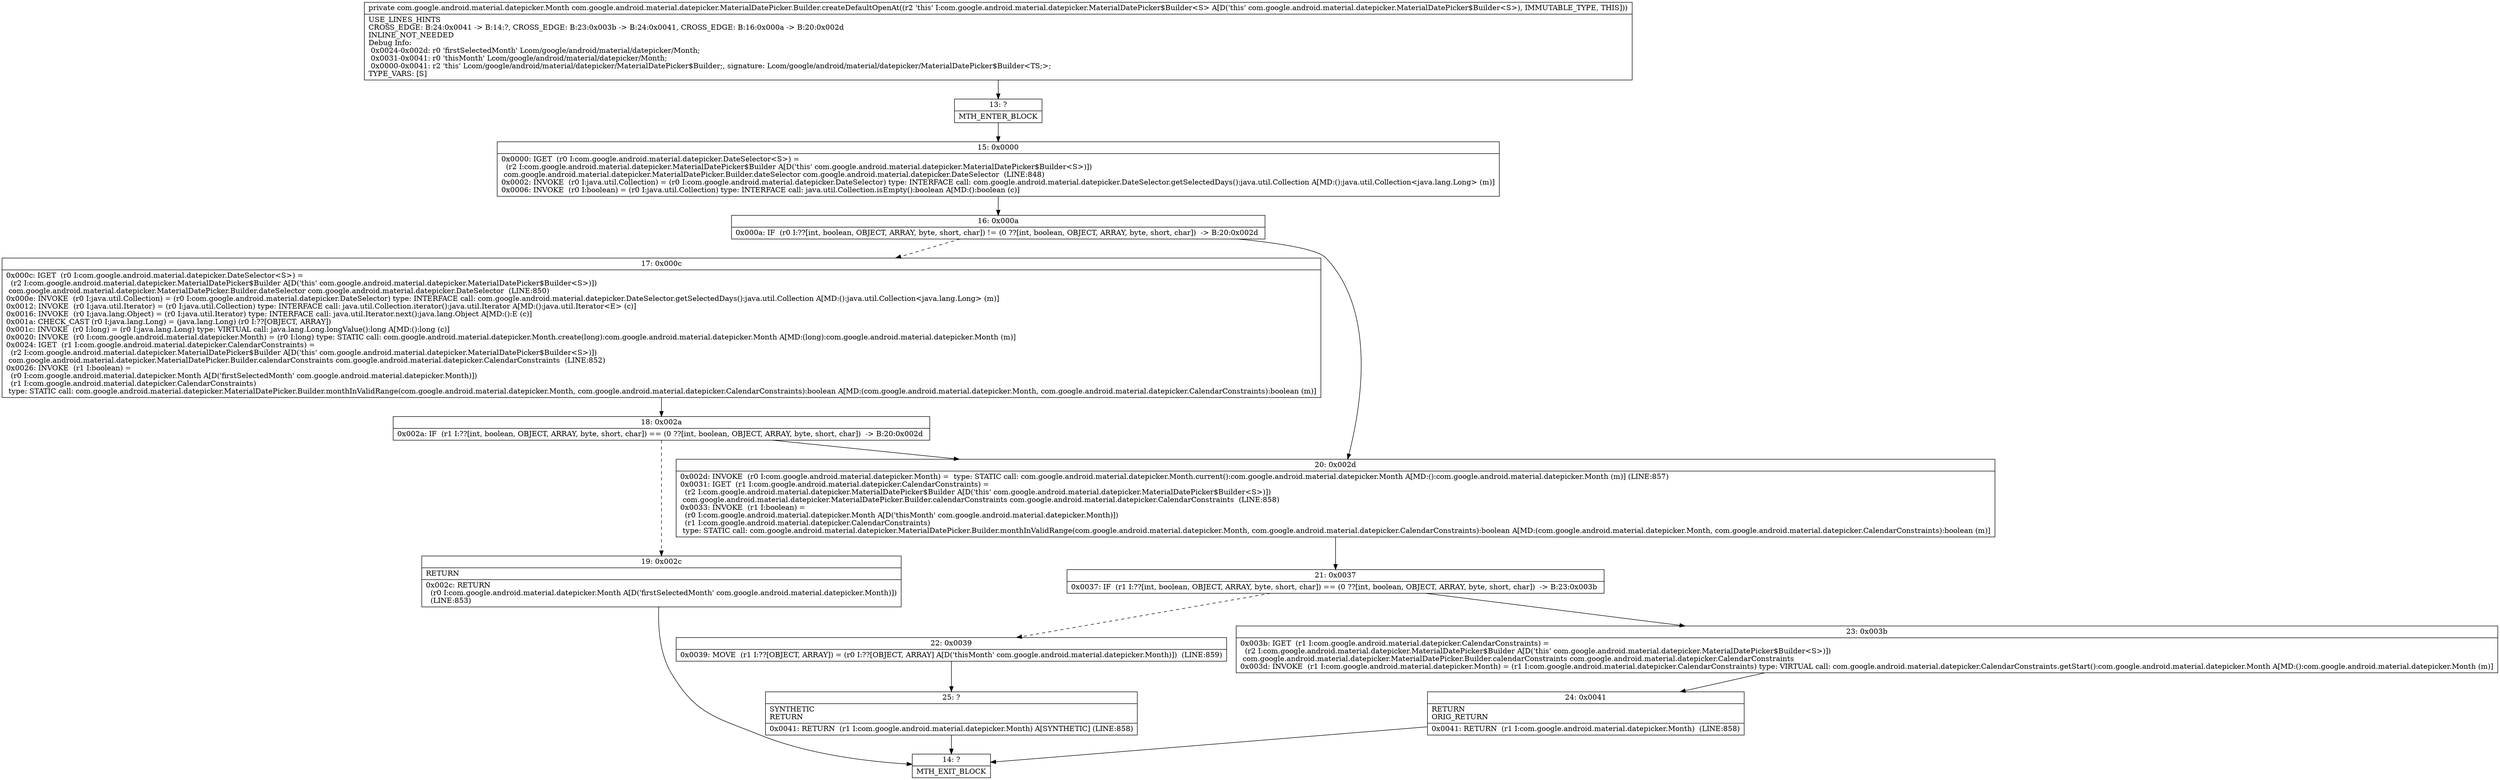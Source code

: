 digraph "CFG forcom.google.android.material.datepicker.MaterialDatePicker.Builder.createDefaultOpenAt()Lcom\/google\/android\/material\/datepicker\/Month;" {
Node_13 [shape=record,label="{13\:\ ?|MTH_ENTER_BLOCK\l}"];
Node_15 [shape=record,label="{15\:\ 0x0000|0x0000: IGET  (r0 I:com.google.android.material.datepicker.DateSelector\<S\>) = \l  (r2 I:com.google.android.material.datepicker.MaterialDatePicker$Builder A[D('this' com.google.android.material.datepicker.MaterialDatePicker$Builder\<S\>)])\l com.google.android.material.datepicker.MaterialDatePicker.Builder.dateSelector com.google.android.material.datepicker.DateSelector  (LINE:848)\l0x0002: INVOKE  (r0 I:java.util.Collection) = (r0 I:com.google.android.material.datepicker.DateSelector) type: INTERFACE call: com.google.android.material.datepicker.DateSelector.getSelectedDays():java.util.Collection A[MD:():java.util.Collection\<java.lang.Long\> (m)]\l0x0006: INVOKE  (r0 I:boolean) = (r0 I:java.util.Collection) type: INTERFACE call: java.util.Collection.isEmpty():boolean A[MD:():boolean (c)]\l}"];
Node_16 [shape=record,label="{16\:\ 0x000a|0x000a: IF  (r0 I:??[int, boolean, OBJECT, ARRAY, byte, short, char]) != (0 ??[int, boolean, OBJECT, ARRAY, byte, short, char])  \-\> B:20:0x002d \l}"];
Node_17 [shape=record,label="{17\:\ 0x000c|0x000c: IGET  (r0 I:com.google.android.material.datepicker.DateSelector\<S\>) = \l  (r2 I:com.google.android.material.datepicker.MaterialDatePicker$Builder A[D('this' com.google.android.material.datepicker.MaterialDatePicker$Builder\<S\>)])\l com.google.android.material.datepicker.MaterialDatePicker.Builder.dateSelector com.google.android.material.datepicker.DateSelector  (LINE:850)\l0x000e: INVOKE  (r0 I:java.util.Collection) = (r0 I:com.google.android.material.datepicker.DateSelector) type: INTERFACE call: com.google.android.material.datepicker.DateSelector.getSelectedDays():java.util.Collection A[MD:():java.util.Collection\<java.lang.Long\> (m)]\l0x0012: INVOKE  (r0 I:java.util.Iterator) = (r0 I:java.util.Collection) type: INTERFACE call: java.util.Collection.iterator():java.util.Iterator A[MD:():java.util.Iterator\<E\> (c)]\l0x0016: INVOKE  (r0 I:java.lang.Object) = (r0 I:java.util.Iterator) type: INTERFACE call: java.util.Iterator.next():java.lang.Object A[MD:():E (c)]\l0x001a: CHECK_CAST (r0 I:java.lang.Long) = (java.lang.Long) (r0 I:??[OBJECT, ARRAY]) \l0x001c: INVOKE  (r0 I:long) = (r0 I:java.lang.Long) type: VIRTUAL call: java.lang.Long.longValue():long A[MD:():long (c)]\l0x0020: INVOKE  (r0 I:com.google.android.material.datepicker.Month) = (r0 I:long) type: STATIC call: com.google.android.material.datepicker.Month.create(long):com.google.android.material.datepicker.Month A[MD:(long):com.google.android.material.datepicker.Month (m)]\l0x0024: IGET  (r1 I:com.google.android.material.datepicker.CalendarConstraints) = \l  (r2 I:com.google.android.material.datepicker.MaterialDatePicker$Builder A[D('this' com.google.android.material.datepicker.MaterialDatePicker$Builder\<S\>)])\l com.google.android.material.datepicker.MaterialDatePicker.Builder.calendarConstraints com.google.android.material.datepicker.CalendarConstraints  (LINE:852)\l0x0026: INVOKE  (r1 I:boolean) = \l  (r0 I:com.google.android.material.datepicker.Month A[D('firstSelectedMonth' com.google.android.material.datepicker.Month)])\l  (r1 I:com.google.android.material.datepicker.CalendarConstraints)\l type: STATIC call: com.google.android.material.datepicker.MaterialDatePicker.Builder.monthInValidRange(com.google.android.material.datepicker.Month, com.google.android.material.datepicker.CalendarConstraints):boolean A[MD:(com.google.android.material.datepicker.Month, com.google.android.material.datepicker.CalendarConstraints):boolean (m)]\l}"];
Node_18 [shape=record,label="{18\:\ 0x002a|0x002a: IF  (r1 I:??[int, boolean, OBJECT, ARRAY, byte, short, char]) == (0 ??[int, boolean, OBJECT, ARRAY, byte, short, char])  \-\> B:20:0x002d \l}"];
Node_19 [shape=record,label="{19\:\ 0x002c|RETURN\l|0x002c: RETURN  \l  (r0 I:com.google.android.material.datepicker.Month A[D('firstSelectedMonth' com.google.android.material.datepicker.Month)])\l  (LINE:853)\l}"];
Node_14 [shape=record,label="{14\:\ ?|MTH_EXIT_BLOCK\l}"];
Node_20 [shape=record,label="{20\:\ 0x002d|0x002d: INVOKE  (r0 I:com.google.android.material.datepicker.Month) =  type: STATIC call: com.google.android.material.datepicker.Month.current():com.google.android.material.datepicker.Month A[MD:():com.google.android.material.datepicker.Month (m)] (LINE:857)\l0x0031: IGET  (r1 I:com.google.android.material.datepicker.CalendarConstraints) = \l  (r2 I:com.google.android.material.datepicker.MaterialDatePicker$Builder A[D('this' com.google.android.material.datepicker.MaterialDatePicker$Builder\<S\>)])\l com.google.android.material.datepicker.MaterialDatePicker.Builder.calendarConstraints com.google.android.material.datepicker.CalendarConstraints  (LINE:858)\l0x0033: INVOKE  (r1 I:boolean) = \l  (r0 I:com.google.android.material.datepicker.Month A[D('thisMonth' com.google.android.material.datepicker.Month)])\l  (r1 I:com.google.android.material.datepicker.CalendarConstraints)\l type: STATIC call: com.google.android.material.datepicker.MaterialDatePicker.Builder.monthInValidRange(com.google.android.material.datepicker.Month, com.google.android.material.datepicker.CalendarConstraints):boolean A[MD:(com.google.android.material.datepicker.Month, com.google.android.material.datepicker.CalendarConstraints):boolean (m)]\l}"];
Node_21 [shape=record,label="{21\:\ 0x0037|0x0037: IF  (r1 I:??[int, boolean, OBJECT, ARRAY, byte, short, char]) == (0 ??[int, boolean, OBJECT, ARRAY, byte, short, char])  \-\> B:23:0x003b \l}"];
Node_22 [shape=record,label="{22\:\ 0x0039|0x0039: MOVE  (r1 I:??[OBJECT, ARRAY]) = (r0 I:??[OBJECT, ARRAY] A[D('thisMonth' com.google.android.material.datepicker.Month)])  (LINE:859)\l}"];
Node_25 [shape=record,label="{25\:\ ?|SYNTHETIC\lRETURN\l|0x0041: RETURN  (r1 I:com.google.android.material.datepicker.Month) A[SYNTHETIC] (LINE:858)\l}"];
Node_23 [shape=record,label="{23\:\ 0x003b|0x003b: IGET  (r1 I:com.google.android.material.datepicker.CalendarConstraints) = \l  (r2 I:com.google.android.material.datepicker.MaterialDatePicker$Builder A[D('this' com.google.android.material.datepicker.MaterialDatePicker$Builder\<S\>)])\l com.google.android.material.datepicker.MaterialDatePicker.Builder.calendarConstraints com.google.android.material.datepicker.CalendarConstraints \l0x003d: INVOKE  (r1 I:com.google.android.material.datepicker.Month) = (r1 I:com.google.android.material.datepicker.CalendarConstraints) type: VIRTUAL call: com.google.android.material.datepicker.CalendarConstraints.getStart():com.google.android.material.datepicker.Month A[MD:():com.google.android.material.datepicker.Month (m)]\l}"];
Node_24 [shape=record,label="{24\:\ 0x0041|RETURN\lORIG_RETURN\l|0x0041: RETURN  (r1 I:com.google.android.material.datepicker.Month)  (LINE:858)\l}"];
MethodNode[shape=record,label="{private com.google.android.material.datepicker.Month com.google.android.material.datepicker.MaterialDatePicker.Builder.createDefaultOpenAt((r2 'this' I:com.google.android.material.datepicker.MaterialDatePicker$Builder\<S\> A[D('this' com.google.android.material.datepicker.MaterialDatePicker$Builder\<S\>), IMMUTABLE_TYPE, THIS]))  | USE_LINES_HINTS\lCROSS_EDGE: B:24:0x0041 \-\> B:14:?, CROSS_EDGE: B:23:0x003b \-\> B:24:0x0041, CROSS_EDGE: B:16:0x000a \-\> B:20:0x002d\lINLINE_NOT_NEEDED\lDebug Info:\l  0x0024\-0x002d: r0 'firstSelectedMonth' Lcom\/google\/android\/material\/datepicker\/Month;\l  0x0031\-0x0041: r0 'thisMonth' Lcom\/google\/android\/material\/datepicker\/Month;\l  0x0000\-0x0041: r2 'this' Lcom\/google\/android\/material\/datepicker\/MaterialDatePicker$Builder;, signature: Lcom\/google\/android\/material\/datepicker\/MaterialDatePicker$Builder\<TS;\>;\lTYPE_VARS: [S]\l}"];
MethodNode -> Node_13;Node_13 -> Node_15;
Node_15 -> Node_16;
Node_16 -> Node_17[style=dashed];
Node_16 -> Node_20;
Node_17 -> Node_18;
Node_18 -> Node_19[style=dashed];
Node_18 -> Node_20;
Node_19 -> Node_14;
Node_20 -> Node_21;
Node_21 -> Node_22[style=dashed];
Node_21 -> Node_23;
Node_22 -> Node_25;
Node_25 -> Node_14;
Node_23 -> Node_24;
Node_24 -> Node_14;
}

